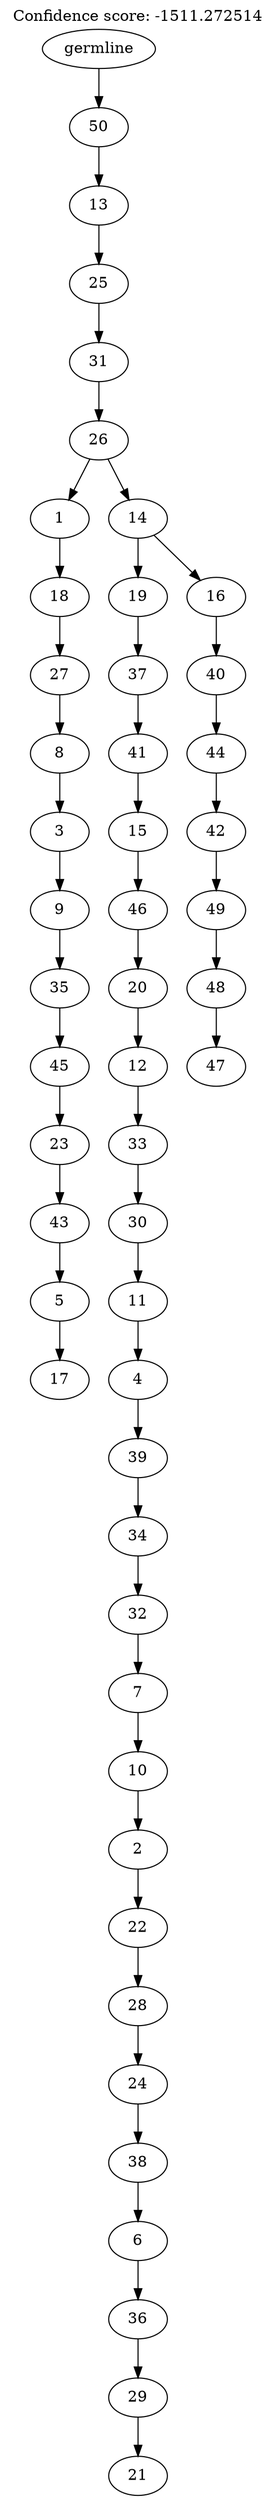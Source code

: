 digraph g {
	"49" -> "50";
	"50" [label="17"];
	"48" -> "49";
	"49" [label="5"];
	"47" -> "48";
	"48" [label="43"];
	"46" -> "47";
	"47" [label="23"];
	"45" -> "46";
	"46" [label="45"];
	"44" -> "45";
	"45" [label="35"];
	"43" -> "44";
	"44" [label="9"];
	"42" -> "43";
	"43" [label="3"];
	"41" -> "42";
	"42" [label="8"];
	"40" -> "41";
	"41" [label="27"];
	"39" -> "40";
	"40" [label="18"];
	"37" -> "38";
	"38" [label="21"];
	"36" -> "37";
	"37" [label="29"];
	"35" -> "36";
	"36" [label="36"];
	"34" -> "35";
	"35" [label="6"];
	"33" -> "34";
	"34" [label="38"];
	"32" -> "33";
	"33" [label="24"];
	"31" -> "32";
	"32" [label="28"];
	"30" -> "31";
	"31" [label="22"];
	"29" -> "30";
	"30" [label="2"];
	"28" -> "29";
	"29" [label="10"];
	"27" -> "28";
	"28" [label="7"];
	"26" -> "27";
	"27" [label="32"];
	"25" -> "26";
	"26" [label="34"];
	"24" -> "25";
	"25" [label="39"];
	"23" -> "24";
	"24" [label="4"];
	"22" -> "23";
	"23" [label="11"];
	"21" -> "22";
	"22" [label="30"];
	"20" -> "21";
	"21" [label="33"];
	"19" -> "20";
	"20" [label="12"];
	"18" -> "19";
	"19" [label="20"];
	"17" -> "18";
	"18" [label="46"];
	"16" -> "17";
	"17" [label="15"];
	"15" -> "16";
	"16" [label="41"];
	"14" -> "15";
	"15" [label="37"];
	"12" -> "13";
	"13" [label="47"];
	"11" -> "12";
	"12" [label="48"];
	"10" -> "11";
	"11" [label="49"];
	"9" -> "10";
	"10" [label="42"];
	"8" -> "9";
	"9" [label="44"];
	"7" -> "8";
	"8" [label="40"];
	"6" -> "7";
	"7" [label="16"];
	"6" -> "14";
	"14" [label="19"];
	"5" -> "6";
	"6" [label="14"];
	"5" -> "39";
	"39" [label="1"];
	"4" -> "5";
	"5" [label="26"];
	"3" -> "4";
	"4" [label="31"];
	"2" -> "3";
	"3" [label="25"];
	"1" -> "2";
	"2" [label="13"];
	"0" -> "1";
	"1" [label="50"];
	"0" [label="germline"];
	labelloc="t";
	label="Confidence score: -1511.272514";
}
